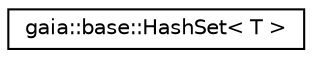 digraph G
{
  edge [fontname="Helvetica",fontsize="10",labelfontname="Helvetica",labelfontsize="10"];
  node [fontname="Helvetica",fontsize="10",shape=record];
  rankdir=LR;
  Node1 [label="gaia::base::HashSet\< T \>",height=0.2,width=0.4,color="black", fillcolor="white", style="filled",URL="$dc/d66/classgaia_1_1base_1_1_hash_set.html",tooltip="Implements hashset data structure and operation methods."];
}
